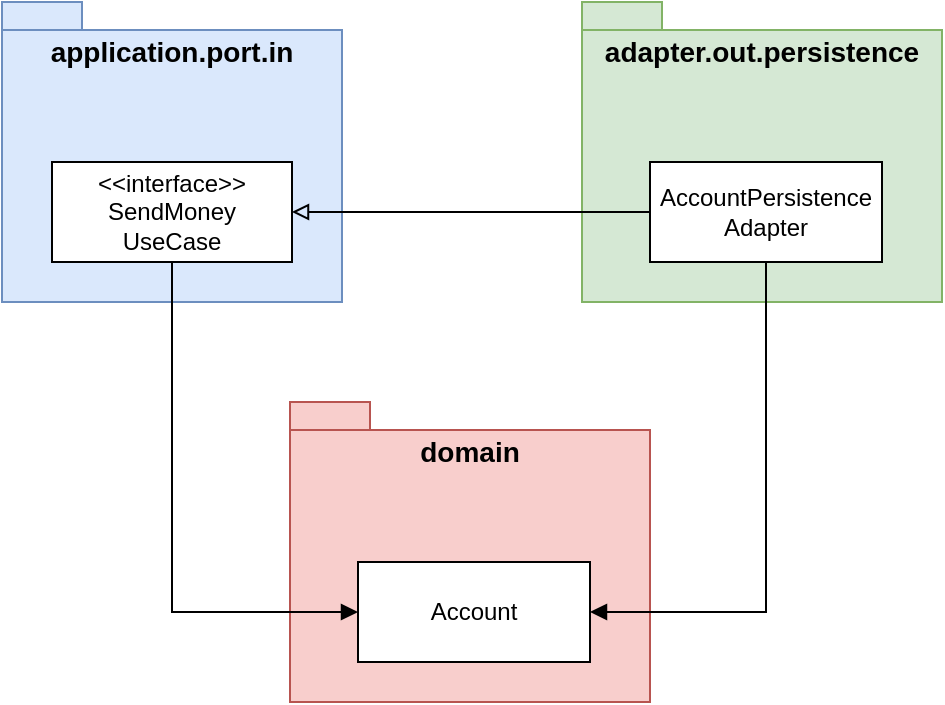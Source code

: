 <mxfile version="24.7.5">
  <diagram name="페이지-1" id="yD2UCoTfa--K8t7EghXq">
    <mxGraphModel dx="781" dy="894" grid="1" gridSize="10" guides="1" tooltips="1" connect="1" arrows="1" fold="1" page="1" pageScale="1" pageWidth="827" pageHeight="1169" math="0" shadow="0">
      <root>
        <mxCell id="0" />
        <mxCell id="1" parent="0" />
        <mxCell id="mwvT7hFkOCPaEJnFJCzc-1" value="application.port.in" style="shape=folder;fontStyle=1;spacingTop=10;tabWidth=40;tabHeight=14;tabPosition=left;html=1;whiteSpace=wrap;verticalAlign=top;horizontal=1;fontSize=14;fillColor=#dae8fc;strokeColor=#6c8ebf;" vertex="1" parent="1">
          <mxGeometry x="90" y="60" width="170" height="150" as="geometry" />
        </mxCell>
        <mxCell id="mwvT7hFkOCPaEJnFJCzc-2" value="&amp;lt;&amp;lt;interface&amp;gt;&amp;gt;&lt;div&gt;SendMoney&lt;/div&gt;&lt;div&gt;UseCase&lt;/div&gt;" style="rounded=0;whiteSpace=wrap;html=1;" vertex="1" parent="1">
          <mxGeometry x="115" y="140" width="120" height="50" as="geometry" />
        </mxCell>
        <mxCell id="mwvT7hFkOCPaEJnFJCzc-3" value="adapter.out.persistence" style="shape=folder;fontStyle=1;spacingTop=10;tabWidth=40;tabHeight=14;tabPosition=left;html=1;whiteSpace=wrap;verticalAlign=top;horizontal=1;fontSize=14;fillColor=#d5e8d4;strokeColor=#82b366;" vertex="1" parent="1">
          <mxGeometry x="380" y="60" width="180" height="150" as="geometry" />
        </mxCell>
        <mxCell id="mwvT7hFkOCPaEJnFJCzc-10" style="edgeStyle=orthogonalEdgeStyle;rounded=0;orthogonalLoop=1;jettySize=auto;html=1;entryX=1;entryY=0.5;entryDx=0;entryDy=0;endArrow=block;endFill=0;" edge="1" parent="1" source="mwvT7hFkOCPaEJnFJCzc-4" target="mwvT7hFkOCPaEJnFJCzc-2">
          <mxGeometry relative="1" as="geometry" />
        </mxCell>
        <mxCell id="mwvT7hFkOCPaEJnFJCzc-4" value="AccountPersistence&lt;div&gt;Adapter&lt;/div&gt;" style="rounded=0;whiteSpace=wrap;html=1;" vertex="1" parent="1">
          <mxGeometry x="414" y="140" width="116" height="50" as="geometry" />
        </mxCell>
        <mxCell id="mwvT7hFkOCPaEJnFJCzc-8" value="domain" style="shape=folder;fontStyle=1;spacingTop=10;tabWidth=40;tabHeight=14;tabPosition=left;html=1;whiteSpace=wrap;verticalAlign=top;horizontal=1;fontSize=14;fillColor=#f8cecc;strokeColor=#b85450;" vertex="1" parent="1">
          <mxGeometry x="234" y="260" width="180" height="150" as="geometry" />
        </mxCell>
        <mxCell id="mwvT7hFkOCPaEJnFJCzc-9" value="Account" style="rounded=0;whiteSpace=wrap;html=1;" vertex="1" parent="1">
          <mxGeometry x="268" y="340" width="116" height="50" as="geometry" />
        </mxCell>
        <mxCell id="mwvT7hFkOCPaEJnFJCzc-11" style="edgeStyle=orthogonalEdgeStyle;rounded=0;orthogonalLoop=1;jettySize=auto;html=1;entryX=1;entryY=0.5;entryDx=0;entryDy=0;endArrow=block;endFill=1;" edge="1" parent="1" source="mwvT7hFkOCPaEJnFJCzc-4" target="mwvT7hFkOCPaEJnFJCzc-9">
          <mxGeometry relative="1" as="geometry">
            <Array as="points">
              <mxPoint x="472" y="365" />
            </Array>
          </mxGeometry>
        </mxCell>
        <mxCell id="mwvT7hFkOCPaEJnFJCzc-12" style="edgeStyle=orthogonalEdgeStyle;rounded=0;orthogonalLoop=1;jettySize=auto;html=1;entryX=0;entryY=0.5;entryDx=0;entryDy=0;endArrow=block;endFill=1;" edge="1" parent="1" source="mwvT7hFkOCPaEJnFJCzc-2" target="mwvT7hFkOCPaEJnFJCzc-9">
          <mxGeometry relative="1" as="geometry">
            <Array as="points">
              <mxPoint x="175" y="365" />
            </Array>
          </mxGeometry>
        </mxCell>
      </root>
    </mxGraphModel>
  </diagram>
</mxfile>
